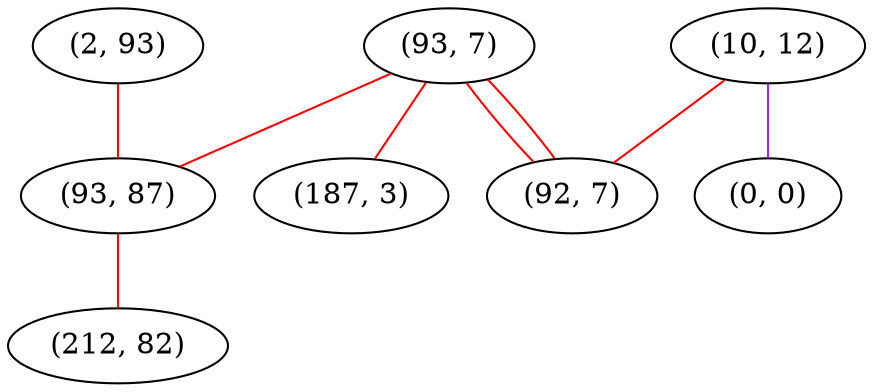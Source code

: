 graph "" {
"(2, 93)";
"(93, 7)";
"(10, 12)";
"(0, 0)";
"(93, 87)";
"(212, 82)";
"(92, 7)";
"(187, 3)";
"(2, 93)" -- "(93, 87)"  [color=red, key=0, weight=1];
"(93, 7)" -- "(92, 7)"  [color=red, key=0, weight=1];
"(93, 7)" -- "(92, 7)"  [color=red, key=1, weight=1];
"(93, 7)" -- "(93, 87)"  [color=red, key=0, weight=1];
"(93, 7)" -- "(187, 3)"  [color=red, key=0, weight=1];
"(10, 12)" -- "(92, 7)"  [color=red, key=0, weight=1];
"(10, 12)" -- "(0, 0)"  [color=purple, key=0, weight=4];
"(93, 87)" -- "(212, 82)"  [color=red, key=0, weight=1];
}

